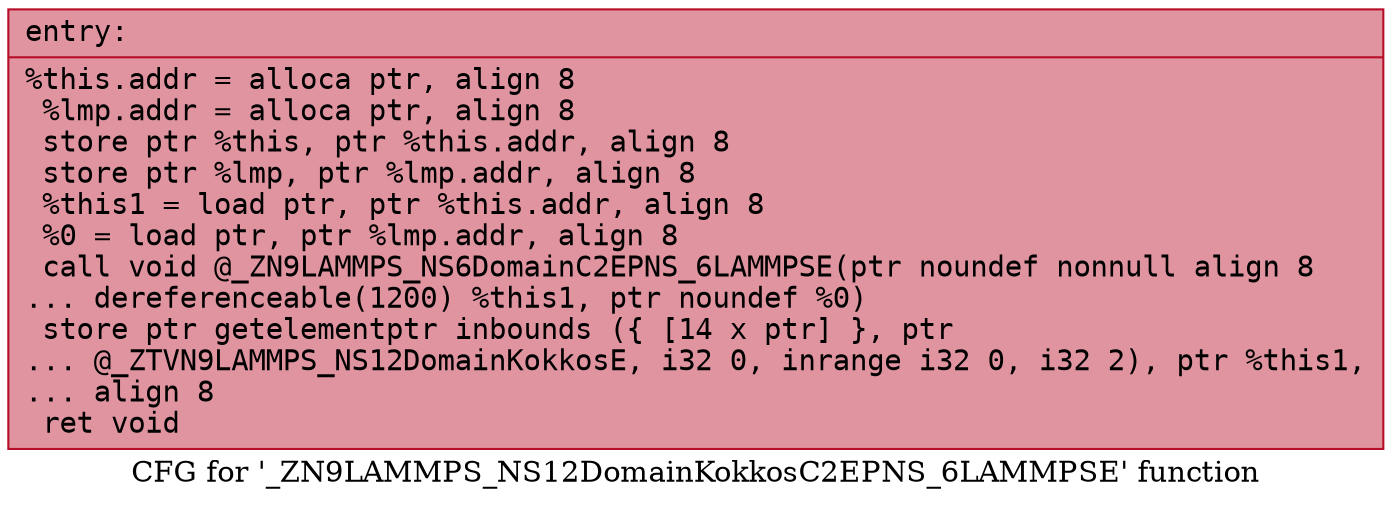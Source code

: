 digraph "CFG for '_ZN9LAMMPS_NS12DomainKokkosC2EPNS_6LAMMPSE' function" {
	label="CFG for '_ZN9LAMMPS_NS12DomainKokkosC2EPNS_6LAMMPSE' function";

	Node0x565291c8b520 [shape=record,color="#b70d28ff", style=filled, fillcolor="#b70d2870" fontname="Courier",label="{entry:\l|  %this.addr = alloca ptr, align 8\l  %lmp.addr = alloca ptr, align 8\l  store ptr %this, ptr %this.addr, align 8\l  store ptr %lmp, ptr %lmp.addr, align 8\l  %this1 = load ptr, ptr %this.addr, align 8\l  %0 = load ptr, ptr %lmp.addr, align 8\l  call void @_ZN9LAMMPS_NS6DomainC2EPNS_6LAMMPSE(ptr noundef nonnull align 8\l... dereferenceable(1200) %this1, ptr noundef %0)\l  store ptr getelementptr inbounds (\{ [14 x ptr] \}, ptr\l... @_ZTVN9LAMMPS_NS12DomainKokkosE, i32 0, inrange i32 0, i32 2), ptr %this1,\l... align 8\l  ret void\l}"];
}
